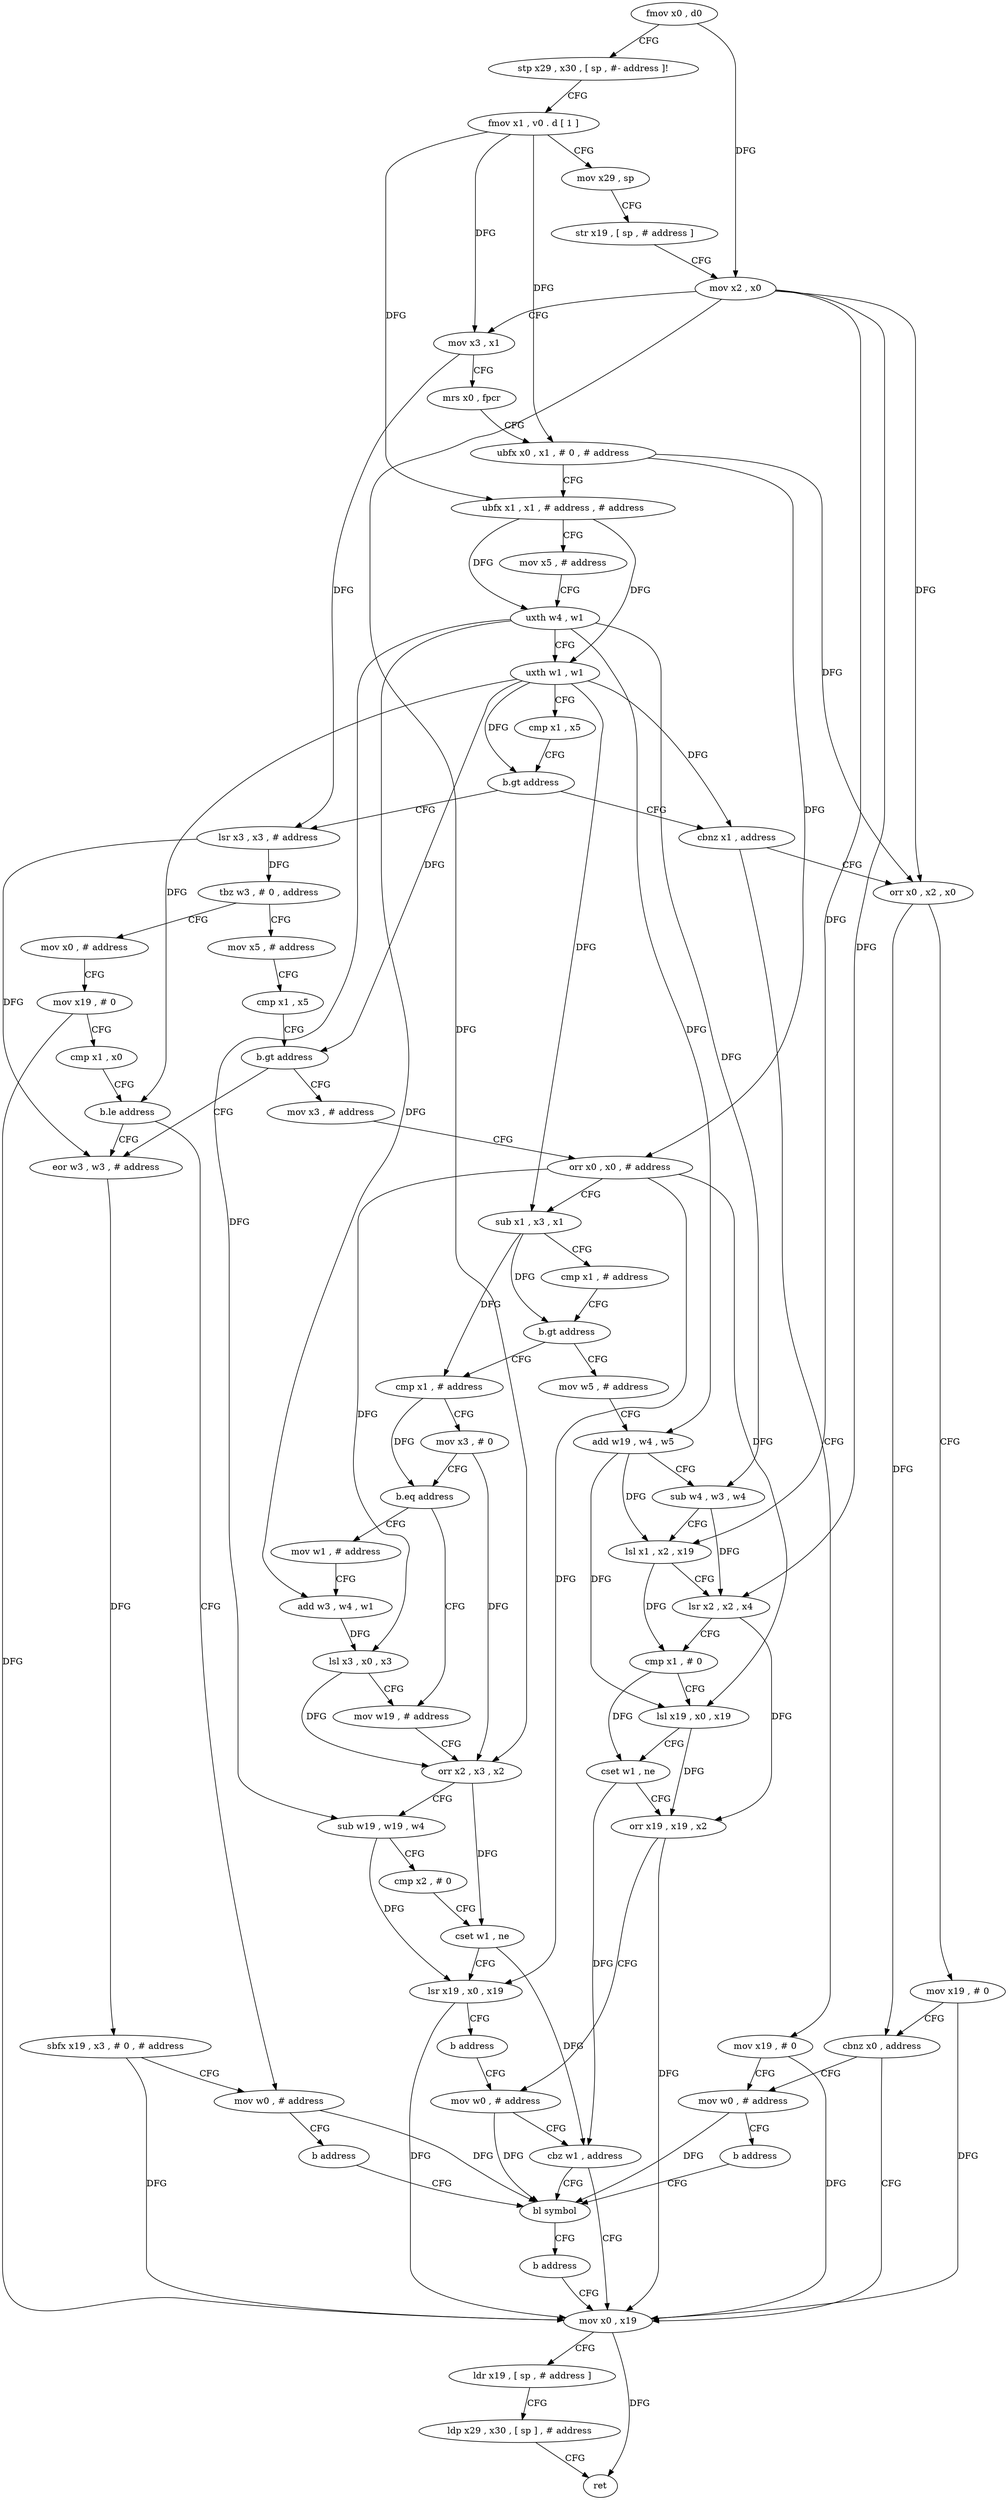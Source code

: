 digraph "func" {
"4543428" [label = "fmov x0 , d0" ]
"4543432" [label = "stp x29 , x30 , [ sp , #- address ]!" ]
"4543436" [label = "fmov x1 , v0 . d [ 1 ]" ]
"4543440" [label = "mov x29 , sp" ]
"4543444" [label = "str x19 , [ sp , # address ]" ]
"4543448" [label = "mov x2 , x0" ]
"4543452" [label = "mov x3 , x1" ]
"4543456" [label = "mrs x0 , fpcr" ]
"4543460" [label = "ubfx x0 , x1 , # 0 , # address" ]
"4543464" [label = "ubfx x1 , x1 , # address , # address" ]
"4543468" [label = "mov x5 , # address" ]
"4543472" [label = "uxth w4 , w1" ]
"4543476" [label = "uxth w1 , w1" ]
"4543480" [label = "cmp x1 , x5" ]
"4543484" [label = "b.gt address" ]
"4543520" [label = "lsr x3 , x3 , # address" ]
"4543488" [label = "cbnz x1 , address" ]
"4543524" [label = "tbz w3 , # 0 , address" ]
"4543612" [label = "mov x5 , # address" ]
"4543528" [label = "mov x0 , # address" ]
"4543696" [label = "mov x19 , # 0" ]
"4543492" [label = "orr x0 , x2 , x0" ]
"4543616" [label = "cmp x1 , x5" ]
"4543620" [label = "b.gt address" ]
"4543544" [label = "eor w3 , w3 , # address" ]
"4543624" [label = "mov x3 , # address" ]
"4543532" [label = "mov x19 , # 0" ]
"4543536" [label = "cmp x1 , x0" ]
"4543540" [label = "b.le address" ]
"4543552" [label = "mov w0 , # address" ]
"4543700" [label = "mov w0 , # address" ]
"4543496" [label = "mov x19 , # 0" ]
"4543500" [label = "cbnz x0 , address" ]
"4543504" [label = "mov x0 , x19" ]
"4543548" [label = "sbfx x19 , x3 , # 0 , # address" ]
"4543628" [label = "orr x0 , x0 , # address" ]
"4543632" [label = "sub x1 , x3 , x1" ]
"4543636" [label = "cmp x1 , # address" ]
"4543640" [label = "b.gt address" ]
"4543560" [label = "cmp x1 , # address" ]
"4543644" [label = "mov w5 , # address" ]
"4543556" [label = "b address" ]
"4543688" [label = "bl symbol" ]
"4543692" [label = "b address" ]
"4543704" [label = "b address" ]
"4543508" [label = "ldr x19 , [ sp , # address ]" ]
"4543512" [label = "ldp x29 , x30 , [ sp ] , # address" ]
"4543516" [label = "ret" ]
"4543564" [label = "mov x3 , # 0" ]
"4543568" [label = "b.eq address" ]
"4543584" [label = "mov w19 , # address" ]
"4543572" [label = "mov w1 , # address" ]
"4543648" [label = "add w19 , w4 , w5" ]
"4543652" [label = "sub w4 , w3 , w4" ]
"4543656" [label = "lsl x1 , x2 , x19" ]
"4543660" [label = "lsr x2 , x2 , x4" ]
"4543664" [label = "cmp x1 , # 0" ]
"4543668" [label = "lsl x19 , x0 , x19" ]
"4543672" [label = "cset w1 , ne" ]
"4543676" [label = "orr x19 , x19 , x2" ]
"4543680" [label = "mov w0 , # address" ]
"4543588" [label = "orr x2 , x3 , x2" ]
"4543592" [label = "sub w19 , w19 , w4" ]
"4543596" [label = "cmp x2 , # 0" ]
"4543600" [label = "cset w1 , ne" ]
"4543604" [label = "lsr x19 , x0 , x19" ]
"4543608" [label = "b address" ]
"4543576" [label = "add w3 , w4 , w1" ]
"4543580" [label = "lsl x3 , x0 , x3" ]
"4543684" [label = "cbz w1 , address" ]
"4543428" -> "4543432" [ label = "CFG" ]
"4543428" -> "4543448" [ label = "DFG" ]
"4543432" -> "4543436" [ label = "CFG" ]
"4543436" -> "4543440" [ label = "CFG" ]
"4543436" -> "4543452" [ label = "DFG" ]
"4543436" -> "4543460" [ label = "DFG" ]
"4543436" -> "4543464" [ label = "DFG" ]
"4543440" -> "4543444" [ label = "CFG" ]
"4543444" -> "4543448" [ label = "CFG" ]
"4543448" -> "4543452" [ label = "CFG" ]
"4543448" -> "4543492" [ label = "DFG" ]
"4543448" -> "4543656" [ label = "DFG" ]
"4543448" -> "4543660" [ label = "DFG" ]
"4543448" -> "4543588" [ label = "DFG" ]
"4543452" -> "4543456" [ label = "CFG" ]
"4543452" -> "4543520" [ label = "DFG" ]
"4543456" -> "4543460" [ label = "CFG" ]
"4543460" -> "4543464" [ label = "CFG" ]
"4543460" -> "4543492" [ label = "DFG" ]
"4543460" -> "4543628" [ label = "DFG" ]
"4543464" -> "4543468" [ label = "CFG" ]
"4543464" -> "4543472" [ label = "DFG" ]
"4543464" -> "4543476" [ label = "DFG" ]
"4543468" -> "4543472" [ label = "CFG" ]
"4543472" -> "4543476" [ label = "CFG" ]
"4543472" -> "4543648" [ label = "DFG" ]
"4543472" -> "4543652" [ label = "DFG" ]
"4543472" -> "4543592" [ label = "DFG" ]
"4543472" -> "4543576" [ label = "DFG" ]
"4543476" -> "4543480" [ label = "CFG" ]
"4543476" -> "4543484" [ label = "DFG" ]
"4543476" -> "4543488" [ label = "DFG" ]
"4543476" -> "4543620" [ label = "DFG" ]
"4543476" -> "4543540" [ label = "DFG" ]
"4543476" -> "4543632" [ label = "DFG" ]
"4543480" -> "4543484" [ label = "CFG" ]
"4543484" -> "4543520" [ label = "CFG" ]
"4543484" -> "4543488" [ label = "CFG" ]
"4543520" -> "4543524" [ label = "DFG" ]
"4543520" -> "4543544" [ label = "DFG" ]
"4543488" -> "4543696" [ label = "CFG" ]
"4543488" -> "4543492" [ label = "CFG" ]
"4543524" -> "4543612" [ label = "CFG" ]
"4543524" -> "4543528" [ label = "CFG" ]
"4543612" -> "4543616" [ label = "CFG" ]
"4543528" -> "4543532" [ label = "CFG" ]
"4543696" -> "4543700" [ label = "CFG" ]
"4543696" -> "4543504" [ label = "DFG" ]
"4543492" -> "4543496" [ label = "CFG" ]
"4543492" -> "4543500" [ label = "DFG" ]
"4543616" -> "4543620" [ label = "CFG" ]
"4543620" -> "4543544" [ label = "CFG" ]
"4543620" -> "4543624" [ label = "CFG" ]
"4543544" -> "4543548" [ label = "DFG" ]
"4543624" -> "4543628" [ label = "CFG" ]
"4543532" -> "4543536" [ label = "CFG" ]
"4543532" -> "4543504" [ label = "DFG" ]
"4543536" -> "4543540" [ label = "CFG" ]
"4543540" -> "4543552" [ label = "CFG" ]
"4543540" -> "4543544" [ label = "CFG" ]
"4543552" -> "4543556" [ label = "CFG" ]
"4543552" -> "4543688" [ label = "DFG" ]
"4543700" -> "4543704" [ label = "CFG" ]
"4543700" -> "4543688" [ label = "DFG" ]
"4543496" -> "4543500" [ label = "CFG" ]
"4543496" -> "4543504" [ label = "DFG" ]
"4543500" -> "4543700" [ label = "CFG" ]
"4543500" -> "4543504" [ label = "CFG" ]
"4543504" -> "4543508" [ label = "CFG" ]
"4543504" -> "4543516" [ label = "DFG" ]
"4543548" -> "4543552" [ label = "CFG" ]
"4543548" -> "4543504" [ label = "DFG" ]
"4543628" -> "4543632" [ label = "CFG" ]
"4543628" -> "4543668" [ label = "DFG" ]
"4543628" -> "4543580" [ label = "DFG" ]
"4543628" -> "4543604" [ label = "DFG" ]
"4543632" -> "4543636" [ label = "CFG" ]
"4543632" -> "4543640" [ label = "DFG" ]
"4543632" -> "4543560" [ label = "DFG" ]
"4543636" -> "4543640" [ label = "CFG" ]
"4543640" -> "4543560" [ label = "CFG" ]
"4543640" -> "4543644" [ label = "CFG" ]
"4543560" -> "4543564" [ label = "CFG" ]
"4543560" -> "4543568" [ label = "DFG" ]
"4543644" -> "4543648" [ label = "CFG" ]
"4543556" -> "4543688" [ label = "CFG" ]
"4543688" -> "4543692" [ label = "CFG" ]
"4543692" -> "4543504" [ label = "CFG" ]
"4543704" -> "4543688" [ label = "CFG" ]
"4543508" -> "4543512" [ label = "CFG" ]
"4543512" -> "4543516" [ label = "CFG" ]
"4543564" -> "4543568" [ label = "CFG" ]
"4543564" -> "4543588" [ label = "DFG" ]
"4543568" -> "4543584" [ label = "CFG" ]
"4543568" -> "4543572" [ label = "CFG" ]
"4543584" -> "4543588" [ label = "CFG" ]
"4543572" -> "4543576" [ label = "CFG" ]
"4543648" -> "4543652" [ label = "CFG" ]
"4543648" -> "4543656" [ label = "DFG" ]
"4543648" -> "4543668" [ label = "DFG" ]
"4543652" -> "4543656" [ label = "CFG" ]
"4543652" -> "4543660" [ label = "DFG" ]
"4543656" -> "4543660" [ label = "CFG" ]
"4543656" -> "4543664" [ label = "DFG" ]
"4543660" -> "4543664" [ label = "CFG" ]
"4543660" -> "4543676" [ label = "DFG" ]
"4543664" -> "4543668" [ label = "CFG" ]
"4543664" -> "4543672" [ label = "DFG" ]
"4543668" -> "4543672" [ label = "CFG" ]
"4543668" -> "4543676" [ label = "DFG" ]
"4543672" -> "4543676" [ label = "CFG" ]
"4543672" -> "4543684" [ label = "DFG" ]
"4543676" -> "4543680" [ label = "CFG" ]
"4543676" -> "4543504" [ label = "DFG" ]
"4543680" -> "4543684" [ label = "CFG" ]
"4543680" -> "4543688" [ label = "DFG" ]
"4543588" -> "4543592" [ label = "CFG" ]
"4543588" -> "4543600" [ label = "DFG" ]
"4543592" -> "4543596" [ label = "CFG" ]
"4543592" -> "4543604" [ label = "DFG" ]
"4543596" -> "4543600" [ label = "CFG" ]
"4543600" -> "4543604" [ label = "CFG" ]
"4543600" -> "4543684" [ label = "DFG" ]
"4543604" -> "4543608" [ label = "CFG" ]
"4543604" -> "4543504" [ label = "DFG" ]
"4543608" -> "4543680" [ label = "CFG" ]
"4543576" -> "4543580" [ label = "DFG" ]
"4543580" -> "4543584" [ label = "CFG" ]
"4543580" -> "4543588" [ label = "DFG" ]
"4543684" -> "4543504" [ label = "CFG" ]
"4543684" -> "4543688" [ label = "CFG" ]
}
